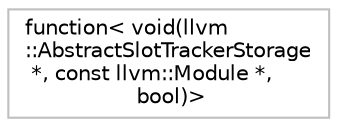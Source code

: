 digraph "Graphical Class Hierarchy"
{
 // LATEX_PDF_SIZE
  bgcolor="transparent";
  edge [fontname="Helvetica",fontsize="10",labelfontname="Helvetica",labelfontsize="10"];
  node [fontname="Helvetica",fontsize="10",shape=record];
  rankdir="LR";
  Node0 [label="function\< void(llvm\l::AbstractSlotTrackerStorage\l *, const llvm::Module *,\l bool)\>",height=0.2,width=0.4,color="grey75",tooltip=" "];
}
